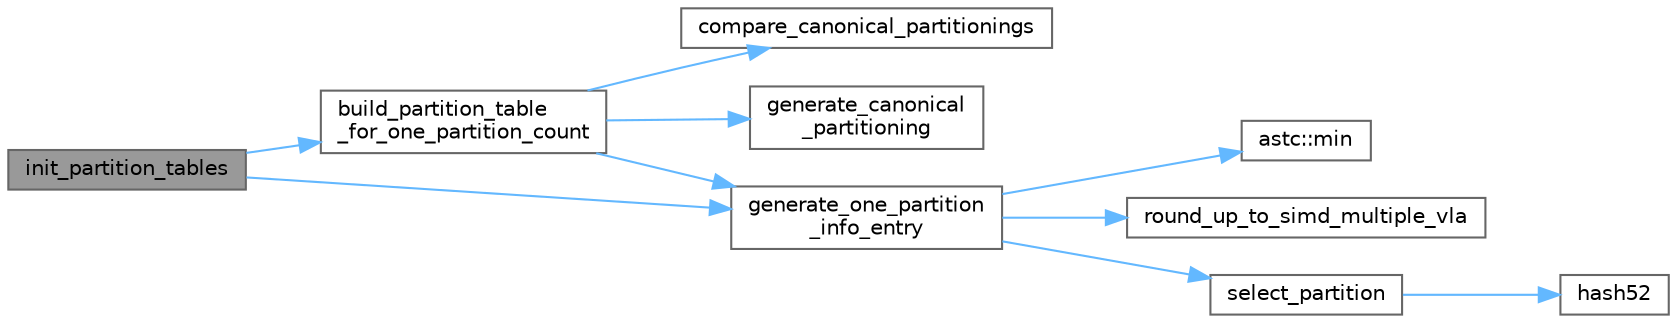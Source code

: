 digraph "init_partition_tables"
{
 // LATEX_PDF_SIZE
  bgcolor="transparent";
  edge [fontname=Helvetica,fontsize=10,labelfontname=Helvetica,labelfontsize=10];
  node [fontname=Helvetica,fontsize=10,shape=box,height=0.2,width=0.4];
  rankdir="LR";
  Node1 [id="Node000001",label="init_partition_tables",height=0.2,width=0.4,color="gray40", fillcolor="grey60", style="filled", fontcolor="black",tooltip="Populate the partition tables for the target block size."];
  Node1 -> Node2 [id="edge1_Node000001_Node000002",color="steelblue1",style="solid",tooltip=" "];
  Node2 [id="Node000002",label="build_partition_table\l_for_one_partition_count",height=0.2,width=0.4,color="grey40", fillcolor="white", style="filled",URL="$astcenc__partition__tables_8cpp.html#a83b39a9f5b84470876611393553d38b5",tooltip=" "];
  Node2 -> Node3 [id="edge2_Node000002_Node000003",color="steelblue1",style="solid",tooltip=" "];
  Node3 [id="Node000003",label="compare_canonical_partitionings",height=0.2,width=0.4,color="grey40", fillcolor="white", style="filled",URL="$astcenc__partition__tables_8cpp.html#adced470735eb4be99d56b03b57201e2a",tooltip="Compare two canonical patterns to see if they are the same."];
  Node2 -> Node4 [id="edge3_Node000002_Node000004",color="steelblue1",style="solid",tooltip=" "];
  Node4 [id="Node000004",label="generate_canonical\l_partitioning",height=0.2,width=0.4,color="grey40", fillcolor="white", style="filled",URL="$astcenc__partition__tables_8cpp.html#a656f2dcd2ed9221814a6f1b38bff7cb6",tooltip="Generate a canonical representation of a partition pattern."];
  Node2 -> Node5 [id="edge4_Node000002_Node000005",color="steelblue1",style="solid",tooltip=" "];
  Node5 [id="Node000005",label="generate_one_partition\l_info_entry",height=0.2,width=0.4,color="grey40", fillcolor="white", style="filled",URL="$astcenc__partition__tables_8cpp.html#a11a5380f66eb5461273c7d4f5c71e6d0",tooltip="Generate a single partition info structure."];
  Node5 -> Node6 [id="edge5_Node000005_Node000006",color="steelblue1",style="solid",tooltip=" "];
  Node6 [id="Node000006",label="astc::min",height=0.2,width=0.4,color="grey40", fillcolor="white", style="filled",URL="$namespaceastc.html#af78c0d31374aa9923633a3a2abf8d738",tooltip="Return the minimum of two values."];
  Node5 -> Node7 [id="edge6_Node000005_Node000007",color="steelblue1",style="solid",tooltip=" "];
  Node7 [id="Node000007",label="round_up_to_simd_multiple_vla",height=0.2,width=0.4,color="grey40", fillcolor="white", style="filled",URL="$astcenc__vecmathlib_8h.html#ae36622d837079b4899b971731c2dda37",tooltip="Round a count up to the largest multiple of the SIMD width."];
  Node5 -> Node8 [id="edge7_Node000005_Node000008",color="steelblue1",style="solid",tooltip=" "];
  Node8 [id="Node000008",label="select_partition",height=0.2,width=0.4,color="grey40", fillcolor="white", style="filled",URL="$astcenc__partition__tables_8cpp.html#a57b1b10c9fc1e915dcf985ea37a8cbf6",tooltip="Select texel assignment for a single coordinate."];
  Node8 -> Node9 [id="edge8_Node000008_Node000009",color="steelblue1",style="solid",tooltip=" "];
  Node9 [id="Node000009",label="hash52",height=0.2,width=0.4,color="grey40", fillcolor="white", style="filled",URL="$astcenc__partition__tables_8cpp.html#a28958825dfb33d5371f54dae6d247f8a",tooltip="Hash function used for procedural partition assignment."];
  Node1 -> Node5 [id="edge9_Node000001_Node000005",color="steelblue1",style="solid",tooltip=" "];
}

